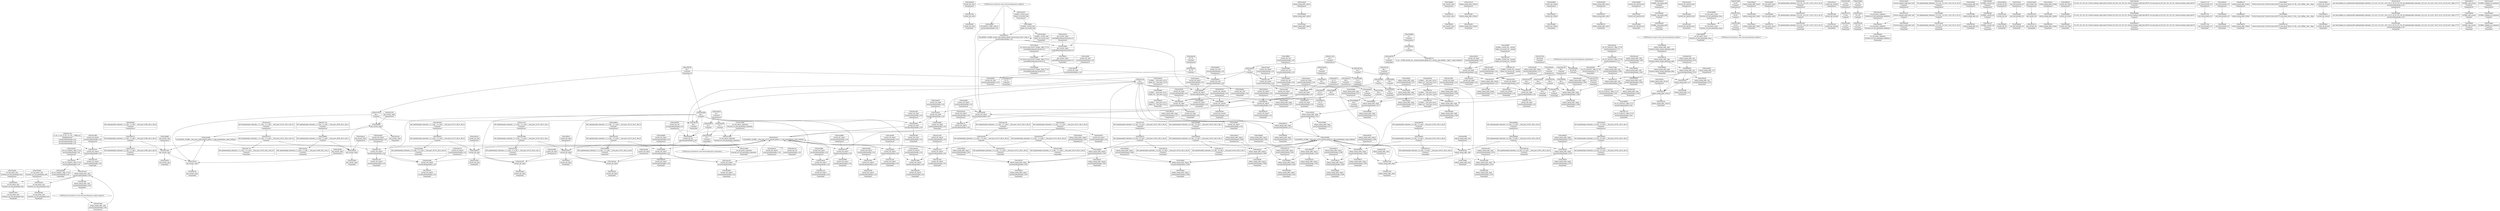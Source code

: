 digraph {
	CE0x540cf60 [shape=record,shape=Mrecord,label="{CE0x540cf60|current_sid:_entry|*SummSink*}"]
	CE0x53e3fa0 [shape=record,shape=Mrecord,label="{CE0x53e3fa0|_ret_i32_%tmp24,_!dbg_!27742|security/selinux/hooks.c,220}"]
	CE0x5451960 [shape=record,shape=Mrecord,label="{CE0x5451960|current_sid:_tmp24|security/selinux/hooks.c,220|*SummSource*}"]
	CE0x53f5ae0 [shape=record,shape=Mrecord,label="{CE0x53f5ae0|selinux_mmap_addr:_return|*SummSink*}"]
	CE0x53ee950 [shape=record,shape=Mrecord,label="{CE0x53ee950|selinux_mmap_addr:_rc.0|*SummSource*}"]
	CE0x5419890 [shape=record,shape=Mrecord,label="{CE0x5419890|get_current:_tmp4|./arch/x86/include/asm/current.h,14}"]
	CE0x5451a50 [shape=record,shape=Mrecord,label="{CE0x5451a50|current_sid:_tmp24|security/selinux/hooks.c,220|*SummSink*}"]
	CE0x53fafd0 [shape=record,shape=Mrecord,label="{CE0x53fafd0|selinux_mmap_addr:_tmp2|security/selinux/hooks.c,3277|*SummSource*}"]
	CE0x53eda00 [shape=record,shape=Mrecord,label="{CE0x53eda00|i64*_getelementptr_inbounds_(_9_x_i64_,_9_x_i64_*___llvm_gcov_ctr255,_i64_0,_i64_6)|*Constant*}"]
	CE0x5401bf0 [shape=record,shape=Mrecord,label="{CE0x5401bf0|current_sid:_tmp7|security/selinux/hooks.c,218|*SummSink*}"]
	CE0x5418150 [shape=record,shape=Mrecord,label="{CE0x5418150|i64*_getelementptr_inbounds_(_11_x_i64_,_11_x_i64_*___llvm_gcov_ctr125,_i64_0,_i64_1)|*Constant*|*SummSink*}"]
	CE0x53ec6f0 [shape=record,shape=Mrecord,label="{CE0x53ec6f0|current_sid:_tmp13|security/selinux/hooks.c,218|*SummSource*}"]
	CE0x53fbb20 [shape=record,shape=Mrecord,label="{CE0x53fbb20|get_current:_entry|*SummSink*}"]
	CE0x53f4690 [shape=record,shape=Mrecord,label="{CE0x53f4690|i64*_getelementptr_inbounds_(_2_x_i64_,_2_x_i64_*___llvm_gcov_ctr98,_i64_0,_i64_1)|*Constant*}"]
	CE0x53fb620 [shape=record,shape=Mrecord,label="{CE0x53fb620|selinux_mmap_addr:_tmp6|security/selinux/hooks.c,3278|*SummSource*}"]
	CE0x544ed90 [shape=record,shape=Mrecord,label="{CE0x544ed90|current_sid:_tmp21|security/selinux/hooks.c,218}"]
	CE0x69a9760 [shape=record,shape=Mrecord,label="{CE0x69a9760|selinux_mmap_addr:_call|security/selinux/hooks.c,3276|*SummSource*}"]
	CE0x5419e30 [shape=record,shape=Mrecord,label="{CE0x5419e30|current_sid:_tmp12|security/selinux/hooks.c,218}"]
	CE0x53e5130 [shape=record,shape=Mrecord,label="{CE0x53e5130|selinux_mmap_addr:_if.then1|*SummSource*}"]
	CE0x544fdf0 [shape=record,shape=Mrecord,label="{CE0x544fdf0|current_sid:_tmp22|security/selinux/hooks.c,218|*SummSource*}"]
	CE0x543d6d0 [shape=record,shape=Mrecord,label="{CE0x543d6d0|current_sid:_if.then|*SummSink*}"]
	"CONST[source:2(external),value:2(dynamic)][purpose:{subject}]"
	CE0x5438880 [shape=record,shape=Mrecord,label="{CE0x5438880|current_sid:_tmp11|security/selinux/hooks.c,218|*SummSource*}"]
	CE0x53fae30 [shape=record,shape=Mrecord,label="{CE0x53fae30|selinux_mmap_addr:_tmp2|security/selinux/hooks.c,3277|*SummSink*}"]
	CE0x53feb90 [shape=record,shape=Mrecord,label="{CE0x53feb90|selinux_mmap_addr:_tmp16|security/selinux/hooks.c,3287}"]
	CE0x53ee3a0 [shape=record,shape=Mrecord,label="{CE0x53ee3a0|_ret_i32_%retval.0,_!dbg_!27728|security/selinux/avc.c,775|*SummSource*}"]
	CE0x5441470 [shape=record,shape=Mrecord,label="{CE0x5441470|i64*_getelementptr_inbounds_(_11_x_i64_,_11_x_i64_*___llvm_gcov_ctr125,_i64_0,_i64_10)|*Constant*}"]
	CE0x53de9e0 [shape=record,shape=Mrecord,label="{CE0x53de9e0|selinux_mmap_addr:_call3|security/selinux/hooks.c,3282}"]
	CE0x5403980 [shape=record,shape=Mrecord,label="{CE0x5403980|COLLAPSED:_GCMRE___llvm_gcov_ctr255_internal_global_9_x_i64_zeroinitializer:_elem_0:default:}"]
	CE0x5409110 [shape=record,shape=Mrecord,label="{CE0x5409110|selinux_mmap_addr:_entry|*SummSink*}"]
	CE0x540c590 [shape=record,shape=Mrecord,label="{CE0x540c590|selinux_mmap_addr:_tmp7|security/selinux/hooks.c,3278}"]
	CE0x54419d0 [shape=record,shape=Mrecord,label="{CE0x54419d0|current_sid:_tmp20|security/selinux/hooks.c,218}"]
	CE0x53f12e0 [shape=record,shape=Mrecord,label="{CE0x53f12e0|get_current:_tmp3|*SummSink*}"]
	CE0x5406780 [shape=record,shape=Mrecord,label="{CE0x5406780|GLOBAL:___llvm_gcov_ctr255|Global_var:__llvm_gcov_ctr255|*SummSource*}"]
	CE0x53fcf80 [shape=record,shape=Mrecord,label="{CE0x53fcf80|current_sid:_call4|security/selinux/hooks.c,218|*SummSource*}"]
	CE0x543b680 [shape=record,shape=Mrecord,label="{CE0x543b680|current_sid:_land.lhs.true|*SummSource*}"]
	CE0x54045d0 [shape=record,shape=Mrecord,label="{CE0x54045d0|GLOBAL:_cap_mmap_addr|*Constant*|*SummSink*}"]
	CE0x541b4d0 [shape=record,shape=Mrecord,label="{CE0x541b4d0|current_sid:_land.lhs.true2}"]
	CE0x543ef70 [shape=record,shape=Mrecord,label="{CE0x543ef70|current_sid:_tmp4|security/selinux/hooks.c,218|*SummSink*}"]
	CE0x5413f40 [shape=record,shape=Mrecord,label="{CE0x5413f40|i16_45|*Constant*|*SummSink*}"]
	CE0x53f4d50 [shape=record,shape=Mrecord,label="{CE0x53f4d50|selinux_mmap_addr:_if.end|*SummSource*}"]
	CE0x541c630 [shape=record,shape=Mrecord,label="{CE0x541c630|current_sid:_tobool|security/selinux/hooks.c,218|*SummSink*}"]
	CE0x544e5a0 [shape=record,shape=Mrecord,label="{CE0x544e5a0|i32_78|*Constant*|*SummSource*}"]
	CE0x53dd080 [shape=record,shape=Mrecord,label="{CE0x53dd080|avc_has_perm:_tclass|Function::avc_has_perm&Arg::tclass::|*SummSource*}"]
	CE0x543de20 [shape=record,shape=Mrecord,label="{CE0x543de20|current_sid:_tmp6|security/selinux/hooks.c,218|*SummSource*}"]
	CE0x5403d40 [shape=record,shape=Mrecord,label="{CE0x5403d40|selinux_mmap_addr:_tmp9|security/selinux/hooks.c,3280|*SummSink*}"]
	CE0x54382a0 [shape=record,shape=Mrecord,label="{CE0x54382a0|current_sid:_tmp10|security/selinux/hooks.c,218}"]
	CE0x53f05e0 [shape=record,shape=Mrecord,label="{CE0x53f05e0|selinux_mmap_addr:_retval.0|*SummSource*}"]
	CE0x5419410 [shape=record,shape=Mrecord,label="{CE0x5419410|current_sid:_tmp2}"]
	CE0x53fc330 [shape=record,shape=Mrecord,label="{CE0x53fc330|i64*_getelementptr_inbounds_(_9_x_i64_,_9_x_i64_*___llvm_gcov_ctr255,_i64_0,_i64_8)|*Constant*|*SummSink*}"]
	CE0x540aee0 [shape=record,shape=Mrecord,label="{CE0x540aee0|avc_has_perm:_entry}"]
	CE0x53ebcc0 [shape=record,shape=Mrecord,label="{CE0x53ebcc0|get_current:_tmp2|*SummSource*}"]
	CE0x544fc80 [shape=record,shape=Mrecord,label="{CE0x544fc80|current_sid:_tmp22|security/selinux/hooks.c,218}"]
	CE0x5479250 [shape=record,shape=Mrecord,label="{CE0x5479250|i64_1|*Constant*}"]
	CE0x54167f0 [shape=record,shape=Mrecord,label="{CE0x54167f0|current_sid:_tmp1}"]
	CE0x5416aa0 [shape=record,shape=Mrecord,label="{CE0x5416aa0|current_sid:_tmp1|*SummSink*}"]
	CE0x53ef310 [shape=record,shape=Mrecord,label="{CE0x53ef310|selinux_mmap_addr:_tmp14|security/selinux/hooks.c,3286|*SummSource*}"]
	CE0x543a180 [shape=record,shape=Mrecord,label="{CE0x543a180|i8*_getelementptr_inbounds_(_45_x_i8_,_45_x_i8_*_.str12,_i32_0,_i32_0)|*Constant*}"]
	CE0x53f15a0 [shape=record,shape=Mrecord,label="{CE0x53f15a0|current_sid:_do.body|*SummSource*}"]
	CE0x540aa30 [shape=record,shape=Mrecord,label="{CE0x540aa30|selinux_mmap_addr:_call3|security/selinux/hooks.c,3282|*SummSource*}"]
	CE0x544e4c0 [shape=record,shape=Mrecord,label="{CE0x544e4c0|i32_78|*Constant*}"]
	CE0x544f240 [shape=record,shape=Mrecord,label="{CE0x544f240|i32_22|*Constant*}"]
	CE0x53fcb70 [shape=record,shape=Mrecord,label="{CE0x53fcb70|current_sid:_tmp20|security/selinux/hooks.c,218|*SummSink*}"]
	CE0x543c110 [shape=record,shape=Mrecord,label="{CE0x543c110|i1_true|*Constant*}"]
	CE0x544e830 [shape=record,shape=Mrecord,label="{CE0x544e830|current_sid:_cred|security/selinux/hooks.c,218|*SummSource*}"]
	CE0x541b1f0 [shape=record,shape=Mrecord,label="{CE0x541b1f0|i32_218|*Constant*|*SummSink*}"]
	CE0x543e840 [shape=record,shape=Mrecord,label="{CE0x543e840|current_sid:_tmp7|security/selinux/hooks.c,218}"]
	CE0x5404f70 [shape=record,shape=Mrecord,label="{CE0x5404f70|i64*_getelementptr_inbounds_(_11_x_i64_,_11_x_i64_*___llvm_gcov_ctr125,_i64_0,_i64_0)|*Constant*}"]
	CE0x541d000 [shape=record,shape=Mrecord,label="{CE0x541d000|current_sid:_land.lhs.true|*SummSink*}"]
	CE0x53e4560 [shape=record,shape=Mrecord,label="{CE0x53e4560|_ret_i32_%tmp24,_!dbg_!27742|security/selinux/hooks.c,220|*SummSink*}"]
	CE0x53f3e60 [shape=record,shape=Mrecord,label="{CE0x53f3e60|selinux_mmap_addr:_tmp4|security/selinux/hooks.c,3277|*SummSource*}"]
	CE0x540f1a0 [shape=record,shape=Mrecord,label="{CE0x540f1a0|selinux_mmap_addr:_addr|Function::selinux_mmap_addr&Arg::addr::}"]
	CE0x5414210 [shape=record,shape=Mrecord,label="{CE0x5414210|%struct.common_audit_data*_null|*Constant*}"]
	CE0x53eaf60 [shape=record,shape=Mrecord,label="{CE0x53eaf60|i8*_getelementptr_inbounds_(_25_x_i8_,_25_x_i8_*_.str3,_i32_0,_i32_0)|*Constant*}"]
	CE0x53ec030 [shape=record,shape=Mrecord,label="{CE0x53ec030|i64*_getelementptr_inbounds_(_11_x_i64_,_11_x_i64_*___llvm_gcov_ctr125,_i64_0,_i64_6)|*Constant*}"]
	CE0x54361a0 [shape=record,shape=Mrecord,label="{CE0x54361a0|current_sid:_tmp|*SummSource*}"]
	CE0x5419820 [shape=record,shape=Mrecord,label="{CE0x5419820|get_current:_tmp2|*SummSink*}"]
	CE0x53ecda0 [shape=record,shape=Mrecord,label="{CE0x53ecda0|current_sid:_tmp3}"]
	CE0x5404470 [shape=record,shape=Mrecord,label="{CE0x5404470|GLOBAL:_cap_mmap_addr|*Constant*|*SummSource*}"]
	CE0x544fef0 [shape=record,shape=Mrecord,label="{CE0x544fef0|current_sid:_tmp22|security/selinux/hooks.c,218|*SummSink*}"]
	CE0x5405040 [shape=record,shape=Mrecord,label="{CE0x5405040|i64*_getelementptr_inbounds_(_11_x_i64_,_11_x_i64_*___llvm_gcov_ctr125,_i64_0,_i64_0)|*Constant*|*SummSource*}"]
	CE0x53eeaf0 [shape=record,shape=Mrecord,label="{CE0x53eeaf0|selinux_mmap_addr:_rc.0|*SummSink*}"]
	CE0x53f6d90 [shape=record,shape=Mrecord,label="{CE0x53f6d90|selinux_mmap_addr:_tmp12|security/selinux/hooks.c,3281|*SummSource*}"]
	CE0x54388f0 [shape=record,shape=Mrecord,label="{CE0x54388f0|current_sid:_tmp11|security/selinux/hooks.c,218|*SummSink*}"]
	CE0x540f5f0 [shape=record,shape=Mrecord,label="{CE0x540f5f0|i64_5|*Constant*}"]
	CE0x5439230 [shape=record,shape=Mrecord,label="{CE0x5439230|get_current:_tmp4|./arch/x86/include/asm/current.h,14|*SummSource*}"]
	CE0x543ba90 [shape=record,shape=Mrecord,label="{CE0x543ba90|current_sid:_tmp5|security/selinux/hooks.c,218}"]
	CE0x53dd900 [shape=record,shape=Mrecord,label="{CE0x53dd900|avc_has_perm:_tclass|Function::avc_has_perm&Arg::tclass::|*SummSink*}"]
	CE0x53eb880 [shape=record,shape=Mrecord,label="{CE0x53eb880|GLOBAL:___llvm_gcov_ctr125|Global_var:__llvm_gcov_ctr125}"]
	CE0x53ffec0 [shape=record,shape=Mrecord,label="{CE0x53ffec0|current_sid:_tmp8|security/selinux/hooks.c,218}"]
	CE0x53e9e20 [shape=record,shape=Mrecord,label="{CE0x53e9e20|current_sid:_tmp17|security/selinux/hooks.c,218|*SummSink*}"]
	CE0x544e530 [shape=record,shape=Mrecord,label="{CE0x544e530|i32_78|*Constant*|*SummSink*}"]
	CE0x53f6760 [shape=record,shape=Mrecord,label="{CE0x53f6760|i64_1|*Constant*|*SummSource*}"]
	CE0x53f57f0 [shape=record,shape=Mrecord,label="{CE0x53f57f0|get_current:_tmp1|*SummSink*}"]
	CE0x543b980 [shape=record,shape=Mrecord,label="{CE0x543b980|i64_0|*Constant*}"]
	CE0x5404050 [shape=record,shape=Mrecord,label="{CE0x5404050|selinux_mmap_addr:_tmp10|security/selinux/hooks.c,3280}"]
	CE0x53f5490 [shape=record,shape=Mrecord,label="{CE0x53f5490|selinux_mmap_addr:_bb|*SummSource*}"]
	CE0x53f5d20 [shape=record,shape=Mrecord,label="{CE0x53f5d20|i64*_getelementptr_inbounds_(_9_x_i64_,_9_x_i64_*___llvm_gcov_ctr255,_i64_0,_i64_3)|*Constant*}"]
	CE0x544f570 [shape=record,shape=Mrecord,label="{CE0x544f570|i32_22|*Constant*|*SummSink*}"]
	CE0x53ff220 [shape=record,shape=Mrecord,label="{CE0x53ff220|selinux_mmap_addr:_tmp17|security/selinux/hooks.c,3287}"]
	CE0x53e9db0 [shape=record,shape=Mrecord,label="{CE0x53e9db0|current_sid:_tmp17|security/selinux/hooks.c,218|*SummSource*}"]
	CE0x53ff890 [shape=record,shape=Mrecord,label="{CE0x53ff890|current_sid:_call|security/selinux/hooks.c,218|*SummSource*}"]
	CE0x540bef0 [shape=record,shape=Mrecord,label="{CE0x540bef0|GLOBAL:_current_sid|*Constant*}"]
	CE0x54039f0 [shape=record,shape=Mrecord,label="{CE0x54039f0|selinux_mmap_addr:_tmp|*SummSource*}"]
	CE0x5402e60 [shape=record,shape=Mrecord,label="{CE0x5402e60|selinux_mmap_addr:_tmp8|security/selinux/hooks.c,3280|*SummSource*}"]
	CE0x544e730 [shape=record,shape=Mrecord,label="{CE0x544e730|current_sid:_sid|security/selinux/hooks.c,220|*SummSink*}"]
	CE0x53fce00 [shape=record,shape=Mrecord,label="{CE0x53fce00|current_sid:_call4|security/selinux/hooks.c,218}"]
	CE0x543ee30 [shape=record,shape=Mrecord,label="{CE0x543ee30|current_sid:_tmp4|security/selinux/hooks.c,218}"]
	CE0x53f1ea0 [shape=record,shape=Mrecord,label="{CE0x53f1ea0|current_sid:_bb}"]
	CE0x543a9e0 [shape=record,shape=Mrecord,label="{CE0x543a9e0|GLOBAL:_current_task|Global_var:current_task|*SummSink*}"]
	CE0x53ffad0 [shape=record,shape=Mrecord,label="{CE0x53ffad0|GLOBAL:_current_task|Global_var:current_task}"]
	CE0x5451580 [shape=record,shape=Mrecord,label="{CE0x5451580|get_current:_tmp}"]
	CE0x53edc80 [shape=record,shape=Mrecord,label="{CE0x53edc80|%struct.common_audit_data*_null|*Constant*|*SummSink*}"]
	CE0x53f4440 [shape=record,shape=Mrecord,label="{CE0x53f4440|_call_void_mcount()_#3}"]
	CE0x5401e20 [shape=record,shape=Mrecord,label="{CE0x5401e20|GLOBAL:_current_sid.__warned|Global_var:current_sid.__warned}"]
	CE0x53e9980 [shape=record,shape=Mrecord,label="{CE0x53e9980|i64*_getelementptr_inbounds_(_11_x_i64_,_11_x_i64_*___llvm_gcov_ctr125,_i64_0,_i64_9)|*Constant*|*SummSink*}"]
	CE0x53f30c0 [shape=record,shape=Mrecord,label="{CE0x53f30c0|avc_has_perm:_tsid|Function::avc_has_perm&Arg::tsid::}"]
	CE0x53ecf50 [shape=record,shape=Mrecord,label="{CE0x53ecf50|current_sid:_tmp3|*SummSink*}"]
	CE0x53e9810 [shape=record,shape=Mrecord,label="{CE0x53e9810|i64*_getelementptr_inbounds_(_11_x_i64_,_11_x_i64_*___llvm_gcov_ctr125,_i64_0,_i64_9)|*Constant*|*SummSource*}"]
	CE0x53f0720 [shape=record,shape=Mrecord,label="{CE0x53f0720|selinux_mmap_addr:_retval.0|*SummSink*}"]
	CE0x6aa3180 [shape=record,shape=Mrecord,label="{CE0x6aa3180|selinux_mmap_addr:_tmp1}"]
	CE0x5441180 [shape=record,shape=Mrecord,label="{CE0x5441180|current_sid:_tmp19|security/selinux/hooks.c,218}"]
	CE0x53f8700 [shape=record,shape=Mrecord,label="{CE0x53f8700|selinux_mmap_addr:_tmp10|security/selinux/hooks.c,3280|*SummSource*}"]
	"CONST[source:0(mediator),value:0(static)][purpose:{operation}]"
	CE0x53f2750 [shape=record,shape=Mrecord,label="{CE0x53f2750|avc_has_perm:_entry|*SummSink*}"]
	CE0x541ac30 [shape=record,shape=Mrecord,label="{CE0x541ac30|i8*_getelementptr_inbounds_(_25_x_i8_,_25_x_i8_*_.str3,_i32_0,_i32_0)|*Constant*|*SummSource*}"]
	CE0x53fb830 [shape=record,shape=Mrecord,label="{CE0x53fb830|selinux_mmap_addr:_tmp6|security/selinux/hooks.c,3278|*SummSink*}"]
	CE0x53f4340 [shape=record,shape=Mrecord,label="{CE0x53f4340|selinux_mmap_addr:_tmp4|security/selinux/hooks.c,3277}"]
	CE0x5451d90 [shape=record,shape=Mrecord,label="{CE0x5451d90|get_current:_bb|*SummSource*}"]
	CE0x53f5280 [shape=record,shape=Mrecord,label="{CE0x53f5280|selinux_mmap_addr:_if.then1}"]
	CE0x53e59c0 [shape=record,shape=Mrecord,label="{CE0x53e59c0|selinux_mmap_addr:_if.end4|*SummSource*}"]
	CE0x543df70 [shape=record,shape=Mrecord,label="{CE0x543df70|i64_3|*Constant*}"]
	CE0x53f67d0 [shape=record,shape=Mrecord,label="{CE0x53f67d0|i64_1|*Constant*|*SummSink*}"]
	CE0x53ea670 [shape=record,shape=Mrecord,label="{CE0x53ea670|i32_1|*Constant*|*SummSource*}"]
	CE0x5413ca0 [shape=record,shape=Mrecord,label="{CE0x5413ca0|i16_45|*Constant*}"]
	CE0x543a260 [shape=record,shape=Mrecord,label="{CE0x543a260|i8*_getelementptr_inbounds_(_45_x_i8_,_45_x_i8_*_.str12,_i32_0,_i32_0)|*Constant*|*SummSink*}"]
	CE0x5400880 [shape=record,shape=Mrecord,label="{CE0x5400880|current_sid:_if.end}"]
	CE0x5450670 [shape=record,shape=Mrecord,label="{CE0x5450670|current_sid:_tmp23|security/selinux/hooks.c,218|*SummSink*}"]
	CE0x53f7bc0 [shape=record,shape=Mrecord,label="{CE0x53f7bc0|_call_void_mcount()_#3|*SummSource*}"]
	CE0x5414e40 [shape=record,shape=Mrecord,label="{CE0x5414e40|%struct.common_audit_data*_null|*Constant*|*SummSource*}"]
	CE0x53f7370 [shape=record,shape=Mrecord,label="{CE0x53f7370|i64_65536|*Constant*|*SummSink*}"]
	CE0x6aa31f0 [shape=record,shape=Mrecord,label="{CE0x6aa31f0|selinux_mmap_addr:_tmp1|*SummSource*}"]
	"CONST[source:2(external),value:0(static)][purpose:{operation}]"
	CE0x53f18c0 [shape=record,shape=Mrecord,label="{CE0x53f18c0|current_sid:_land.lhs.true}"]
	CE0x53f1220 [shape=record,shape=Mrecord,label="{CE0x53f1220|get_current:_tmp3|*SummSource*}"]
	CE0x53e4450 [shape=record,shape=Mrecord,label="{CE0x53e4450|_ret_i32_%tmp24,_!dbg_!27742|security/selinux/hooks.c,220|*SummSource*}"]
	CE0x5406160 [shape=record,shape=Mrecord,label="{CE0x5406160|selinux_mmap_addr:_if.end4|*SummSink*}"]
	CE0x54502a0 [shape=record,shape=Mrecord,label="{CE0x54502a0|current_sid:_tmp23|security/selinux/hooks.c,218|*SummSource*}"]
	CE0x5441b70 [shape=record,shape=Mrecord,label="{CE0x5441b70|current_sid:_tmp20|security/selinux/hooks.c,218|*SummSource*}"]
	CE0x541d150 [shape=record,shape=Mrecord,label="{CE0x541d150|i64*_getelementptr_inbounds_(_11_x_i64_,_11_x_i64_*___llvm_gcov_ctr125,_i64_0,_i64_6)|*Constant*|*SummSink*}"]
	CE0x540f260 [shape=record,shape=Mrecord,label="{CE0x540f260|selinux_mmap_addr:_addr|Function::selinux_mmap_addr&Arg::addr::|*SummSource*}"]
	CE0x53dd500 [shape=record,shape=Mrecord,label="{CE0x53dd500|i8_1|*Constant*}"]
	CE0x54139b0 [shape=record,shape=Mrecord,label="{CE0x54139b0|avc_has_perm:_requested|Function::avc_has_perm&Arg::requested::|*SummSink*}"]
	CE0x6aa3290 [shape=record,shape=Mrecord,label="{CE0x6aa3290|selinux_mmap_addr:_tmp1|*SummSink*}"]
	CE0x53ef750 [shape=record,shape=Mrecord,label="{CE0x53ef750|selinux_mmap_addr:_retval.0}"]
	"CONST[source:0(mediator),value:2(dynamic)][purpose:{object,subject}]"
	CE0x54416c0 [shape=record,shape=Mrecord,label="{CE0x54416c0|i64*_getelementptr_inbounds_(_11_x_i64_,_11_x_i64_*___llvm_gcov_ctr125,_i64_0,_i64_10)|*Constant*|*SummSource*}"]
	CE0x69a9660 [shape=record,shape=Mrecord,label="{CE0x69a9660|selinux_mmap_addr:_call|security/selinux/hooks.c,3276}"]
	CE0x53f3fb0 [shape=record,shape=Mrecord,label="{CE0x53f3fb0|selinux_mmap_addr:_tmp4|security/selinux/hooks.c,3277|*SummSink*}"]
	CE0x540ad70 [shape=record,shape=Mrecord,label="{CE0x540ad70|i32_(i32,_i32,_i16,_i32,_%struct.common_audit_data*)*_bitcast_(i32_(i32,_i32,_i16,_i32,_%struct.common_audit_data.495*)*_avc_has_perm_to_i32_(i32,_i32,_i16,_i32,_%struct.common_audit_data*)*)|*Constant*|*SummSink*}"]
	CE0x540c3f0 [shape=record,shape=Mrecord,label="{CE0x540c3f0|selinux_mmap_addr:_tmp7|security/selinux/hooks.c,3278|*SummSink*}"]
	CE0x5417110 [shape=record,shape=Mrecord,label="{CE0x5417110|_call_void_mcount()_#3|*SummSource*}"]
	CE0x53fbce0 [shape=record,shape=Mrecord,label="{CE0x53fbce0|_ret_%struct.task_struct*_%tmp4,_!dbg_!27714|./arch/x86/include/asm/current.h,14|*SummSource*}"]
	CE0x541b540 [shape=record,shape=Mrecord,label="{CE0x541b540|current_sid:_land.lhs.true2|*SummSource*}"]
	CE0x54133a0 [shape=record,shape=Mrecord,label="{CE0x54133a0|current_sid:_tmp15|security/selinux/hooks.c,218|*SummSink*}"]
	CE0x53f8a30 [shape=record,shape=Mrecord,label="{CE0x53f8a30|selinux_mmap_addr:_tmp11|security/selinux/hooks.c,3280}"]
	CE0x5409080 [shape=record,shape=Mrecord,label="{CE0x5409080|selinux_mmap_addr:_return}"]
	CE0x53eee60 [shape=record,shape=Mrecord,label="{CE0x53eee60|i64*_getelementptr_inbounds_(_9_x_i64_,_9_x_i64_*___llvm_gcov_ctr255,_i64_0,_i64_7)|*Constant*|*SummSource*}"]
	CE0x53f4a50 [shape=record,shape=Mrecord,label="{CE0x53f4a50|i64*_getelementptr_inbounds_(_9_x_i64_,_9_x_i64_*___llvm_gcov_ctr255,_i64_0,_i64_3)|*Constant*|*SummSource*}"]
	CE0x5450f30 [shape=record,shape=Mrecord,label="{CE0x5450f30|i64*_getelementptr_inbounds_(_2_x_i64_,_2_x_i64_*___llvm_gcov_ctr98,_i64_0,_i64_0)|*Constant*|*SummSource*}"]
	CE0x53f50c0 [shape=record,shape=Mrecord,label="{CE0x53f50c0|selinux_mmap_addr:_call|security/selinux/hooks.c,3276|*SummSink*}"]
	CE0x53f8b70 [shape=record,shape=Mrecord,label="{CE0x53f8b70|selinux_mmap_addr:_tmp11|security/selinux/hooks.c,3280|*SummSource*}"]
	CE0x53f2ce0 [shape=record,shape=Mrecord,label="{CE0x53f2ce0|avc_has_perm:_ssid|Function::avc_has_perm&Arg::ssid::}"]
	CE0x543d560 [shape=record,shape=Mrecord,label="{CE0x543d560|i64*_getelementptr_inbounds_(_11_x_i64_,_11_x_i64_*___llvm_gcov_ctr125,_i64_0,_i64_0)|*Constant*|*SummSink*}"]
	CE0x5419fb0 [shape=record,shape=Mrecord,label="{CE0x5419fb0|current_sid:_tmp12|security/selinux/hooks.c,218|*SummSource*}"]
	CE0x540bfe0 [shape=record,shape=Mrecord,label="{CE0x540bfe0|selinux_mmap_addr:_tmp13|security/selinux/hooks.c,3281}"]
	CE0x543e5a0 [shape=record,shape=Mrecord,label="{CE0x543e5a0|current_sid:_tobool1|security/selinux/hooks.c,218|*SummSink*}"]
	CE0x54088b0 [shape=record,shape=Mrecord,label="{CE0x54088b0|i64_0|*Constant*|*SummSink*}"]
	CE0x5402370 [shape=record,shape=Mrecord,label="{CE0x5402370|i64_5|*Constant*|*SummSink*}"]
	CE0x53ff5a0 [shape=record,shape=Mrecord,label="{CE0x53ff5a0|current_sid:_tmp2|*SummSink*}"]
	"CONST[source:0(mediator),value:2(dynamic)][purpose:{object}]"
	CE0x5437760 [shape=record,shape=Mrecord,label="{CE0x5437760|current_sid:_tmp9|security/selinux/hooks.c,218|*SummSink*}"]
	CE0x53f51b0 [shape=record,shape=Mrecord,label="{CE0x53f51b0|i32_0|*Constant*}"]
	CE0x540c700 [shape=record,shape=Mrecord,label="{CE0x540c700|selinux_mmap_addr:_tmp7|security/selinux/hooks.c,3278|*SummSource*}"]
	CE0x5417a30 [shape=record,shape=Mrecord,label="{CE0x5417a30|i32_0|*Constant*|*SummSource*}"]
	CE0x53f8ce0 [shape=record,shape=Mrecord,label="{CE0x53f8ce0|selinux_mmap_addr:_tmp11|security/selinux/hooks.c,3280|*SummSink*}"]
	CE0x543eea0 [shape=record,shape=Mrecord,label="{CE0x543eea0|current_sid:_tmp4|security/selinux/hooks.c,218|*SummSource*}"]
	CE0x53dd2d0 [shape=record,shape=Mrecord,label="{CE0x53dd2d0|current_sid:_tmp16|security/selinux/hooks.c,218|*SummSink*}"]
	CE0x5437690 [shape=record,shape=Mrecord,label="{CE0x5437690|current_sid:_tmp9|security/selinux/hooks.c,218|*SummSource*}"]
	CE0x5450120 [shape=record,shape=Mrecord,label="{CE0x5450120|current_sid:_tmp23|security/selinux/hooks.c,218}"]
	CE0x541e050 [shape=record,shape=Mrecord,label="{CE0x541e050|current_sid:_tmp8|security/selinux/hooks.c,218|*SummSink*}"]
	CE0x53ec9a0 [shape=record,shape=Mrecord,label="{CE0x53ec9a0|i64*_getelementptr_inbounds_(_2_x_i64_,_2_x_i64_*___llvm_gcov_ctr98,_i64_0,_i64_1)|*Constant*|*SummSink*}"]
	CE0x53f5c30 [shape=record,shape=Mrecord,label="{CE0x53f5c30|GLOBAL:___llvm_gcov_ctr255|Global_var:__llvm_gcov_ctr255|*SummSink*}"]
	CE0x540c150 [shape=record,shape=Mrecord,label="{CE0x540c150|selinux_mmap_addr:_tmp13|security/selinux/hooks.c,3281|*SummSource*}"]
	CE0x5406840 [shape=record,shape=Mrecord,label="{CE0x5406840|selinux_mmap_addr:_tmp3|security/selinux/hooks.c,3277}"]
	CE0x53fbd80 [shape=record,shape=Mrecord,label="{CE0x53fbd80|_ret_%struct.task_struct*_%tmp4,_!dbg_!27714|./arch/x86/include/asm/current.h,14}"]
	CE0x5406680 [shape=record,shape=Mrecord,label="{CE0x5406680|selinux_mmap_addr:_tmp3|security/selinux/hooks.c,3277|*SummSink*}"]
	CE0x544e6c0 [shape=record,shape=Mrecord,label="{CE0x544e6c0|current_sid:_cred|security/selinux/hooks.c,218}"]
	CE0x540ee50 [shape=record,shape=Mrecord,label="{CE0x540ee50|_call_void_mcount()_#3|*SummSource*}"]
	CE0x53ec680 [shape=record,shape=Mrecord,label="{CE0x53ec680|current_sid:_tmp13|security/selinux/hooks.c,218}"]
	CE0x540be80 [shape=record,shape=Mrecord,label="{CE0x540be80|selinux_mmap_addr:_tmp13|security/selinux/hooks.c,3281|*SummSink*}"]
	CE0x53ea250 [shape=record,shape=Mrecord,label="{CE0x53ea250|current_sid:_tmp18|security/selinux/hooks.c,218}"]
	CE0x53f1750 [shape=record,shape=Mrecord,label="{CE0x53f1750|_ret_i32_%retval.0,_!dbg_!27727|security/selinux/hooks.c,3287|*SummSink*}"]
	CE0x5418900 [shape=record,shape=Mrecord,label="{CE0x5418900|current_sid:_call|security/selinux/hooks.c,218|*SummSink*}"]
	CE0x53eeda0 [shape=record,shape=Mrecord,label="{CE0x53eeda0|i64*_getelementptr_inbounds_(_9_x_i64_,_9_x_i64_*___llvm_gcov_ctr255,_i64_0,_i64_7)|*Constant*}"]
	CE0x541e180 [shape=record,shape=Mrecord,label="{CE0x541e180|current_sid:_tobool1|security/selinux/hooks.c,218}"]
	CE0x68faa00 [shape=record,shape=Mrecord,label="{CE0x68faa00|selinux_mmap_addr:_if.then}"]
	CE0x53ee330 [shape=record,shape=Mrecord,label="{CE0x53ee330|selinux_mmap_addr:_rc.0}"]
	CE0x5403210 [shape=record,shape=Mrecord,label="{CE0x5403210|selinux_mmap_addr:_tmp9|security/selinux/hooks.c,3280}"]
	CE0x53ff090 [shape=record,shape=Mrecord,label="{CE0x53ff090|_ret_i32_%retval.0,_!dbg_!27727|security/selinux/hooks.c,3287}"]
	CE0x5402840 [shape=record,shape=Mrecord,label="{CE0x5402840|selinux_mmap_addr:_entry|*SummSource*}"]
	CE0x5414b90 [shape=record,shape=Mrecord,label="{CE0x5414b90|avc_has_perm:_requested|Function::avc_has_perm&Arg::requested::|*SummSource*}"]
	CE0x54360c0 [shape=record,shape=Mrecord,label="{CE0x54360c0|current_sid:_tmp}"]
	CE0x53ef2a0 [shape=record,shape=Mrecord,label="{CE0x53ef2a0|selinux_mmap_addr:_tmp14|security/selinux/hooks.c,3286}"]
	CE0x53f6d20 [shape=record,shape=Mrecord,label="{CE0x53f6d20|selinux_mmap_addr:_tmp12|security/selinux/hooks.c,3281}"]
	CE0x67c89b0 [shape=record,shape=Mrecord,label="{CE0x67c89b0|selinux_mmap_addr:_tmp|*SummSink*}"]
	CE0x5419480 [shape=record,shape=Mrecord,label="{CE0x5419480|i64_1|*Constant*}"]
	CE0x5415d80 [shape=record,shape=Mrecord,label="{CE0x5415d80|i64*_getelementptr_inbounds_(_11_x_i64_,_11_x_i64_*___llvm_gcov_ctr125,_i64_0,_i64_8)|*Constant*|*SummSink*}"]
	CE0x53ec1b0 [shape=record,shape=Mrecord,label="{CE0x53ec1b0|i64*_getelementptr_inbounds_(_11_x_i64_,_11_x_i64_*___llvm_gcov_ctr125,_i64_0,_i64_6)|*Constant*|*SummSource*}"]
	CE0x5436130 [shape=record,shape=Mrecord,label="{CE0x5436130|COLLAPSED:_GCMRE___llvm_gcov_ctr125_internal_global_11_x_i64_zeroinitializer:_elem_0:default:}"]
	CE0x53ffc60 [shape=record,shape=Mrecord,label="{CE0x53ffc60|%struct.task_struct*_(%struct.task_struct**)*_asm_movq_%gs:$_1:P_,$0_,_r,im,_dirflag_,_fpsr_,_flags_|*SummSource*}"]
	CE0x544efb0 [shape=record,shape=Mrecord,label="{CE0x544efb0|current_sid:_tmp21|security/selinux/hooks.c,218|*SummSink*}"]
	CE0x543a1f0 [shape=record,shape=Mrecord,label="{CE0x543a1f0|i8*_getelementptr_inbounds_(_45_x_i8_,_45_x_i8_*_.str12,_i32_0,_i32_0)|*Constant*|*SummSource*}"]
	CE0x53ec930 [shape=record,shape=Mrecord,label="{CE0x53ec930|get_current:_tmp|*SummSink*}"]
	CE0x544fb00 [shape=record,shape=Mrecord,label="{CE0x544fb00|COLLAPSED:_CMRE:_elem_0::|security/selinux/hooks.c,218}"]
	CE0x53f56f0 [shape=record,shape=Mrecord,label="{CE0x53f56f0|selinux_mmap_addr:_bb}"]
	CE0x53ec760 [shape=record,shape=Mrecord,label="{CE0x53ec760|current_sid:_tmp13|security/selinux/hooks.c,218|*SummSink*}"]
	CE0x53edba0 [shape=record,shape=Mrecord,label="{CE0x53edba0|_call_void_mcount()_#3|*SummSink*}"]
	CE0x543d8e0 [shape=record,shape=Mrecord,label="{CE0x543d8e0|current_sid:_do.end|*SummSource*}"]
	CE0x53fad90 [shape=record,shape=Mrecord,label="{CE0x53fad90|i64_2|*Constant*}"]
	CE0x53ee580 [shape=record,shape=Mrecord,label="{CE0x53ee580|_ret_i32_%retval.0,_!dbg_!27728|security/selinux/avc.c,775|*SummSink*}"]
	CE0x5403320 [shape=record,shape=Mrecord,label="{CE0x5403320|selinux_mmap_addr:_tobool|security/selinux/hooks.c,3277}"]
	CE0x54031a0 [shape=record,shape=Mrecord,label="{CE0x54031a0|i64*_getelementptr_inbounds_(_9_x_i64_,_9_x_i64_*___llvm_gcov_ctr255,_i64_0,_i64_6)|*Constant*|*SummSink*}"]
	CE0x53ee7c0 [shape=record,shape=Mrecord,label="{CE0x53ee7c0|i64*_getelementptr_inbounds_(_9_x_i64_,_9_x_i64_*___llvm_gcov_ctr255,_i64_0,_i64_7)|*Constant*|*SummSink*}"]
	CE0x53ee050 [shape=record,shape=Mrecord,label="{CE0x53ee050|avc_has_perm:_auditdata|Function::avc_has_perm&Arg::auditdata::}"]
	CE0x540c460 [shape=record,shape=Mrecord,label="{CE0x540c460|i64_65536|*Constant*}"]
	CE0x5402d50 [shape=record,shape=Mrecord,label="{CE0x5402d50|selinux_mmap_addr:_tmp8|security/selinux/hooks.c,3280}"]
	CE0x5415f50 [shape=record,shape=Mrecord,label="{CE0x5415f50|current_sid:_tmp14|security/selinux/hooks.c,218}"]
	CE0x53eba00 [shape=record,shape=Mrecord,label="{CE0x53eba00|GLOBAL:___llvm_gcov_ctr125|Global_var:__llvm_gcov_ctr125|*SummSource*}"]
	CE0x53f6120 [shape=record,shape=Mrecord,label="{CE0x53f6120|selinux_mmap_addr:_tmp5|security/selinux/hooks.c,3277}"]
	CE0x541a120 [shape=record,shape=Mrecord,label="{CE0x541a120|current_sid:_tmp12|security/selinux/hooks.c,218|*SummSink*}"]
	CE0x5438420 [shape=record,shape=Mrecord,label="{CE0x5438420|current_sid:_tmp10|security/selinux/hooks.c,218|*SummSource*}"]
	CE0x541bbb0 [shape=record,shape=Mrecord,label="{CE0x541bbb0|_call_void_lockdep_rcu_suspicious(i8*_getelementptr_inbounds_(_25_x_i8_,_25_x_i8_*_.str3,_i32_0,_i32_0),_i32_218,_i8*_getelementptr_inbounds_(_45_x_i8_,_45_x_i8_*_.str12,_i32_0,_i32_0))_#10,_!dbg_!27727|security/selinux/hooks.c,218}"]
	CE0x53fd510 [shape=record,shape=Mrecord,label="{CE0x53fd510|GLOBAL:_get_current|*Constant*|*SummSource*}"]
	CE0x53eaeb0 [shape=record,shape=Mrecord,label="{CE0x53eaeb0|GLOBAL:_lockdep_rcu_suspicious|*Constant*|*SummSink*}"]
	CE0x540cbe0 [shape=record,shape=Mrecord,label="{CE0x540cbe0|selinux_mmap_addr:_call3|security/selinux/hooks.c,3282|*SummSink*}"]
	CE0x540f710 [shape=record,shape=Mrecord,label="{CE0x540f710|selinux_mmap_addr:_cmp|security/selinux/hooks.c,3280}"]
	CE0x5413860 [shape=record,shape=Mrecord,label="{CE0x5413860|current_sid:_tmp16|security/selinux/hooks.c,218}"]
	CE0x543e050 [shape=record,shape=Mrecord,label="{CE0x543e050|i64_3|*Constant*|*SummSource*}"]
	CE0x540bc50 [shape=record,shape=Mrecord,label="{CE0x540bc50|selinux_mmap_addr:_tmp12|security/selinux/hooks.c,3281|*SummSink*}"]
	CE0x543b3b0 [shape=record,shape=Mrecord,label="{CE0x543b3b0|current_sid:_bb|*SummSource*}"]
	CE0x541ce50 [shape=record,shape=Mrecord,label="{CE0x541ce50|current_sid:_land.lhs.true2|*SummSink*}"]
	CE0x53fe6f0 [shape=record,shape=Mrecord,label="{CE0x53fe6f0|GLOBAL:_get_current|*Constant*|*SummSink*}"]
	CE0x53ebb30 [shape=record,shape=Mrecord,label="{CE0x53ebb30|GLOBAL:___llvm_gcov_ctr125|Global_var:__llvm_gcov_ctr125|*SummSink*}"]
	CE0x53faf30 [shape=record,shape=Mrecord,label="{CE0x53faf30|selinux_mmap_addr:_tmp2|security/selinux/hooks.c,3277}"]
	CE0x53e4f70 [shape=record,shape=Mrecord,label="{CE0x53e4f70|selinux_mmap_addr:_if.then|*SummSink*}"]
	CE0x53f0570 [shape=record,shape=Mrecord,label="{CE0x53f0570|i64*_getelementptr_inbounds_(_9_x_i64_,_9_x_i64_*___llvm_gcov_ctr255,_i64_0,_i64_8)|*Constant*}"]
	CE0x5438750 [shape=record,shape=Mrecord,label="{CE0x5438750|current_sid:_tmp11|security/selinux/hooks.c,218}"]
	CE0x543a7e0 [shape=record,shape=Mrecord,label="{CE0x543a7e0|%struct.task_struct*_(%struct.task_struct**)*_asm_movq_%gs:$_1:P_,$0_,_r,im,_dirflag_,_fpsr_,_flags_|*SummSink*}"]
	CE0x5401a90 [shape=record,shape=Mrecord,label="{CE0x5401a90|current_sid:_tmp7|security/selinux/hooks.c,218|*SummSource*}"]
	CE0x53f1610 [shape=record,shape=Mrecord,label="{CE0x53f1610|_ret_i32_%retval.0,_!dbg_!27727|security/selinux/hooks.c,3287|*SummSource*}"]
	CE0x5400a60 [shape=record,shape=Mrecord,label="{CE0x5400a60|current_sid:_if.end|*SummSink*}"]
	"CONST[source:1(input),value:2(dynamic)][purpose:{object}]"
	CE0x53f6230 [shape=record,shape=Mrecord,label="{CE0x53f6230|selinux_mmap_addr:_tmp5|security/selinux/hooks.c,3277|*SummSource*}"]
	CE0x5403bd0 [shape=record,shape=Mrecord,label="{CE0x5403bd0|selinux_mmap_addr:_tmp9|security/selinux/hooks.c,3280|*SummSource*}"]
	CE0x53f2d80 [shape=record,shape=Mrecord,label="{CE0x53f2d80|avc_has_perm:_ssid|Function::avc_has_perm&Arg::ssid::|*SummSource*}"]
	CE0x5400ff0 [shape=record,shape=Mrecord,label="{CE0x5400ff0|GLOBAL:_current_sid.__warned|Global_var:current_sid.__warned|*SummSource*}"]
	CE0x5400110 [shape=record,shape=Mrecord,label="{CE0x5400110|0:_i8,_:_GCMR_current_sid.__warned_internal_global_i8_0,_section_.data.unlikely_,_align_1:_elem_0:default:}"]
	CE0x53e58f0 [shape=record,shape=Mrecord,label="{CE0x53e58f0|selinux_mmap_addr:_if.end4}"]
	CE0x5451870 [shape=record,shape=Mrecord,label="{CE0x5451870|current_sid:_tmp24|security/selinux/hooks.c,220}"]
	CE0x53fd390 [shape=record,shape=Mrecord,label="{CE0x53fd390|GLOBAL:_get_current|*Constant*}"]
	CE0x53dd7f0 [shape=record,shape=Mrecord,label="{CE0x53dd7f0|i8_1|*Constant*|*SummSink*}"]
	CE0x5407d20 [shape=record,shape=Mrecord,label="{CE0x5407d20|selinux_mmap_addr:_call2|security/selinux/hooks.c,3281}"]
	CE0x5407cb0 [shape=record,shape=Mrecord,label="{CE0x5407cb0|current_sid:_entry}"]
	CE0x543d600 [shape=record,shape=Mrecord,label="{CE0x543d600|current_sid:_if.then|*SummSource*}"]
	CE0x53f74e0 [shape=record,shape=Mrecord,label="{CE0x53f74e0|selinux_mmap_addr:_cmp|security/selinux/hooks.c,3280|*SummSource*}"]
	CE0x5418360 [shape=record,shape=Mrecord,label="{CE0x5418360|i64*_getelementptr_inbounds_(_11_x_i64_,_11_x_i64_*___llvm_gcov_ctr125,_i64_0,_i64_1)|*Constant*}"]
	CE0x5406990 [shape=record,shape=Mrecord,label="{CE0x5406990|selinux_mmap_addr:_tmp3|security/selinux/hooks.c,3277|*SummSource*}"]
	CE0x53f4e10 [shape=record,shape=Mrecord,label="{CE0x53f4e10|selinux_mmap_addr:_if.end|*SummSink*}"]
	CE0x540ce00 [shape=record,shape=Mrecord,label="{CE0x540ce00|current_sid:_entry|*SummSource*}"]
	CE0x53f5b70 [shape=record,shape=Mrecord,label="{CE0x53f5b70|selinux_mmap_addr:_entry}"]
	CE0x53f00f0 [shape=record,shape=Mrecord,label="{CE0x53f00f0|selinux_mmap_addr:_tmp15|security/selinux/hooks.c,3286}"]
	CE0x544f680 [shape=record,shape=Mrecord,label="{CE0x544f680|current_sid:_security|security/selinux/hooks.c,218}"]
	CE0x53ecb90 [shape=record,shape=Mrecord,label="{CE0x53ecb90|COLLAPSED:_GCMRE___llvm_gcov_ctr98_internal_global_2_x_i64_zeroinitializer:_elem_0:default:}"]
	CE0x53f8870 [shape=record,shape=Mrecord,label="{CE0x53f8870|selinux_mmap_addr:_tmp10|security/selinux/hooks.c,3280|*SummSink*}"]
	CE0x53f2e40 [shape=record,shape=Mrecord,label="{CE0x53f2e40|avc_has_perm:_ssid|Function::avc_has_perm&Arg::ssid::|*SummSink*}"]
	CE0x53ea0b0 [shape=record,shape=Mrecord,label="{CE0x53ea0b0|current_sid:_tmp19|security/selinux/hooks.c,218|*SummSource*}"]
	CE0x53f7db0 [shape=record,shape=Mrecord,label="{CE0x53f7db0|i64_0|*Constant*}"]
	CE0x53f1ce0 [shape=record,shape=Mrecord,label="{CE0x53f1ce0|current_sid:_do.body|*SummSink*}"]
	CE0x53f7e20 [shape=record,shape=Mrecord,label="{CE0x53f7e20|i64_2|*Constant*|*SummSource*}"]
	CE0x5404260 [shape=record,shape=Mrecord,label="{CE0x5404260|selinux_mmap_addr:_if.end}"]
	CE0x544f740 [shape=record,shape=Mrecord,label="{CE0x544f740|current_sid:_security|security/selinux/hooks.c,218|*SummSource*}"]
	CE0x541bc90 [shape=record,shape=Mrecord,label="{CE0x541bc90|_call_void_lockdep_rcu_suspicious(i8*_getelementptr_inbounds_(_25_x_i8_,_25_x_i8_*_.str3,_i32_0,_i32_0),_i32_218,_i8*_getelementptr_inbounds_(_45_x_i8_,_45_x_i8_*_.str12,_i32_0,_i32_0))_#10,_!dbg_!27727|security/selinux/hooks.c,218|*SummSink*}"]
	CE0x54098d0 [shape=record,shape=Mrecord,label="{CE0x54098d0|i64*_getelementptr_inbounds_(_9_x_i64_,_9_x_i64_*___llvm_gcov_ctr255,_i64_0,_i64_0)|*Constant*}"]
	CE0x540c960 [shape=record,shape=Mrecord,label="{CE0x540c960|GLOBAL:_current_sid|*Constant*|*SummSource*}"]
	CE0x543acd0 [shape=record,shape=Mrecord,label="{CE0x543acd0|current_sid:_tmp6|security/selinux/hooks.c,218}"]
	CE0x53eae20 [shape=record,shape=Mrecord,label="{CE0x53eae20|GLOBAL:_lockdep_rcu_suspicious|*Constant*|*SummSource*}"]
	CE0x53ff020 [shape=record,shape=Mrecord,label="{CE0x53ff020|selinux_mmap_addr:_tmp17|security/selinux/hooks.c,3287|*SummSink*}"]
	CE0x543edc0 [shape=record,shape=Mrecord,label="{CE0x543edc0|i64_3|*Constant*|*SummSink*}"]
	CE0x53ea590 [shape=record,shape=Mrecord,label="{CE0x53ea590|i32_1|*Constant*}"]
	CE0x5401120 [shape=record,shape=Mrecord,label="{CE0x5401120|GLOBAL:_current_sid.__warned|Global_var:current_sid.__warned|*SummSink*}"]
	CE0x543a970 [shape=record,shape=Mrecord,label="{CE0x543a970|GLOBAL:_current_task|Global_var:current_task|*SummSource*}"]
	CE0x53ef490 [shape=record,shape=Mrecord,label="{CE0x53ef490|selinux_mmap_addr:_tmp14|security/selinux/hooks.c,3286|*SummSink*}"]
	CE0x5451120 [shape=record,shape=Mrecord,label="{CE0x5451120|0:_i32,_4:_i32,_8:_i32,_12:_i32,_:_CMRE_4,8_|*MultipleSource*|security/selinux/hooks.c,218|security/selinux/hooks.c,218|security/selinux/hooks.c,220}"]
	CE0x53fec00 [shape=record,shape=Mrecord,label="{CE0x53fec00|selinux_mmap_addr:_tmp16|security/selinux/hooks.c,3287|*SummSource*}"]
	CE0x544e8a0 [shape=record,shape=Mrecord,label="{CE0x544e8a0|current_sid:_cred|security/selinux/hooks.c,218|*SummSink*}"]
	CE0x5415040 [shape=record,shape=Mrecord,label="{CE0x5415040|current_sid:_tmp|*SummSink*}"]
	CE0x68faa70 [shape=record,shape=Mrecord,label="{CE0x68faa70|selinux_mmap_addr:_if.then|*SummSource*}"]
	CE0x53edde0 [shape=record,shape=Mrecord,label="{CE0x53edde0|avc_has_perm:_auditdata|Function::avc_has_perm&Arg::auditdata::|*SummSink*}"]
	CE0x53f2a00 [shape=record,shape=Mrecord,label="{CE0x53f2a00|avc_has_perm:_tsid|Function::avc_has_perm&Arg::tsid::|*SummSource*}"]
	CE0x5440e10 [shape=record,shape=Mrecord,label="{CE0x5440e10|current_sid:_tmp18|security/selinux/hooks.c,218|*SummSource*}"]
	CE0x543aac0 [shape=record,shape=Mrecord,label="{CE0x543aac0|current_sid:_tmp5|security/selinux/hooks.c,218|*SummSink*}"]
	CE0x54140b0 [shape=record,shape=Mrecord,label="{CE0x54140b0|i32_1|*Constant*|*SummSink*}"]
	CE0x54171b0 [shape=record,shape=Mrecord,label="{CE0x54171b0|_call_void_mcount()_#3|*SummSink*}"]
	CE0x53e99f0 [shape=record,shape=Mrecord,label="{CE0x53e99f0|current_sid:_tmp17|security/selinux/hooks.c,218}"]
	CE0x543c290 [shape=record,shape=Mrecord,label="{CE0x543c290|i1_true|*Constant*|*SummSource*}"]
	CE0x5400950 [shape=record,shape=Mrecord,label="{CE0x5400950|current_sid:_if.end|*SummSource*}"]
	CE0x540abf0 [shape=record,shape=Mrecord,label="{CE0x540abf0|avc_has_perm:_entry|*SummSource*}"]
	CE0x540ca70 [shape=record,shape=Mrecord,label="{CE0x540ca70|GLOBAL:_current_sid|*Constant*|*SummSink*}"]
	CE0x53f6380 [shape=record,shape=Mrecord,label="{CE0x53f6380|selinux_mmap_addr:_tmp5|security/selinux/hooks.c,3277|*SummSink*}"]
	CE0x53fc740 [shape=record,shape=Mrecord,label="{CE0x53fc740|i64*_getelementptr_inbounds_(_9_x_i64_,_9_x_i64_*___llvm_gcov_ctr255,_i64_0,_i64_8)|*Constant*|*SummSource*}"]
	CE0x541d3e0 [shape=record,shape=Mrecord,label="{CE0x541d3e0|i64_5|*Constant*}"]
	CE0x54026e0 [shape=record,shape=Mrecord,label="{CE0x54026e0|i64_4|*Constant*|*SummSource*}"]
	CE0x53fee10 [shape=record,shape=Mrecord,label="{CE0x53fee10|selinux_mmap_addr:_tmp16|security/selinux/hooks.c,3287|*SummSink*}"]
	CE0x53fbe90 [shape=record,shape=Mrecord,label="{CE0x53fbe90|_ret_%struct.task_struct*_%tmp4,_!dbg_!27714|./arch/x86/include/asm/current.h,14|*SummSink*}"]
	CE0x5450870 [shape=record,shape=Mrecord,label="{CE0x5450870|i32_1|*Constant*}"]
	CE0x53f7240 [shape=record,shape=Mrecord,label="{CE0x53f7240|i64_65536|*Constant*|*SummSource*}"]
	CE0x5418860 [shape=record,shape=Mrecord,label="{CE0x5418860|current_sid:_call|security/selinux/hooks.c,218}"]
	CE0x543bc00 [shape=record,shape=Mrecord,label="{CE0x543bc00|current_sid:_tmp5|security/selinux/hooks.c,218|*SummSource*}"]
	CE0x54132c0 [shape=record,shape=Mrecord,label="{CE0x54132c0|current_sid:_tmp15|security/selinux/hooks.c,218}"]
	CE0x540f0e0 [shape=record,shape=Mrecord,label="{CE0x540f0e0|selinux_mmap_addr:_addr|Function::selinux_mmap_addr&Arg::addr::|*SummSink*}"]
	CE0x543a530 [shape=record,shape=Mrecord,label="{CE0x543a530|i64*_getelementptr_inbounds_(_11_x_i64_,_11_x_i64_*___llvm_gcov_ctr125,_i64_0,_i64_9)|*Constant*}"]
	CE0x53f3340 [shape=record,shape=Mrecord,label="{CE0x53f3340|selinux_mmap_addr:_tmp}"]
	CE0x53ebf80 [shape=record,shape=Mrecord,label="{CE0x53ebf80|get_current:_tmp|*SummSource*}"]
	CE0x5407fd0 [shape=record,shape=Mrecord,label="{CE0x5407fd0|selinux_mmap_addr:_call2|security/selinux/hooks.c,3281|*SummSink*}"]
	CE0x53fe8b0 [shape=record,shape=Mrecord,label="{CE0x53fe8b0|get_current:_entry|*SummSource*}"]
	CE0x540eef0 [shape=record,shape=Mrecord,label="{CE0x540eef0|_call_void_mcount()_#3|*SummSink*}"]
	CE0x5402240 [shape=record,shape=Mrecord,label="{CE0x5402240|i64_5|*Constant*|*SummSource*}"]
	CE0x53eabd0 [shape=record,shape=Mrecord,label="{CE0x53eabd0|GLOBAL:_lockdep_rcu_suspicious|*Constant*}"]
	CE0x5451c60 [shape=record,shape=Mrecord,label="{CE0x5451c60|get_current:_bb}"]
	CE0x5451e70 [shape=record,shape=Mrecord,label="{CE0x5451e70|get_current:_bb|*SummSink*}"]
	CE0x53dec60 [shape=record,shape=Mrecord,label="{CE0x53dec60|get_current:_tmp3}"]
	CE0x53dd680 [shape=record,shape=Mrecord,label="{CE0x53dd680|i8_1|*Constant*|*SummSource*}"]
	CE0x543d810 [shape=record,shape=Mrecord,label="{CE0x543d810|current_sid:_do.end}"]
	CE0x5413330 [shape=record,shape=Mrecord,label="{CE0x5413330|current_sid:_tmp15|security/selinux/hooks.c,218|*SummSource*}"]
	CE0x544f370 [shape=record,shape=Mrecord,label="{CE0x544f370|i32_22|*Constant*|*SummSource*}"]
	CE0x53ee160 [shape=record,shape=Mrecord,label="{CE0x53ee160|avc_has_perm:_auditdata|Function::avc_has_perm&Arg::auditdata::|*SummSource*}"]
	CE0x53ece40 [shape=record,shape=Mrecord,label="{CE0x53ece40|current_sid:_tmp3|*SummSource*}"]
	CE0x53ffbd0 [shape=record,shape=Mrecord,label="{CE0x53ffbd0|%struct.task_struct*_(%struct.task_struct**)*_asm_movq_%gs:$_1:P_,$0_,_r,im,_dirflag_,_fpsr_,_flags_}"]
	CE0x5414280 [shape=record,shape=Mrecord,label="{CE0x5414280|avc_has_perm:_requested|Function::avc_has_perm&Arg::requested::}"]
	CE0x5450b90 [shape=record,shape=Mrecord,label="{CE0x5450b90|current_sid:_sid|security/selinux/hooks.c,220}"]
	CE0x5417710 [shape=record,shape=Mrecord,label="{CE0x5417710|i64*_getelementptr_inbounds_(_2_x_i64_,_2_x_i64_*___llvm_gcov_ctr98,_i64_0,_i64_1)|*Constant*|*SummSource*}"]
	CE0x54006c0 [shape=record,shape=Mrecord,label="{CE0x54006c0|current_sid:_do.end|*SummSink*}"]
	CE0x541c760 [shape=record,shape=Mrecord,label="{CE0x541c760|current_sid:_tobool|security/selinux/hooks.c,218}"]
	CE0x541aec0 [shape=record,shape=Mrecord,label="{CE0x541aec0|i32_218|*Constant*}"]
	CE0x53edab0 [shape=record,shape=Mrecord,label="{CE0x53edab0|GLOBAL:_cap_mmap_addr|*Constant*}"]
	CE0x53ff530 [shape=record,shape=Mrecord,label="{CE0x53ff530|current_sid:_tmp2|*SummSource*}"]
	CE0x5413dd0 [shape=record,shape=Mrecord,label="{CE0x5413dd0|i16_45|*Constant*|*SummSource*}"]
	CE0x53de8b0 [shape=record,shape=Mrecord,label="{CE0x53de8b0|i32_(i32,_i32,_i16,_i32,_%struct.common_audit_data*)*_bitcast_(i32_(i32,_i32,_i16,_i32,_%struct.common_audit_data.495*)*_avc_has_perm_to_i32_(i32,_i32,_i16,_i32,_%struct.common_audit_data*)*)|*Constant*}"]
	CE0x54099a0 [shape=record,shape=Mrecord,label="{CE0x54099a0|i64*_getelementptr_inbounds_(_9_x_i64_,_9_x_i64_*___llvm_gcov_ctr255,_i64_0,_i64_0)|*Constant*|*SummSource*}"]
	CE0x53f5ee0 [shape=record,shape=Mrecord,label="{CE0x53f5ee0|i64_2|*Constant*|*SummSink*}"]
	CE0x5402160 [shape=record,shape=Mrecord,label="{CE0x5402160|selinux_mmap_addr:_cmp|security/selinux/hooks.c,3280|*SummSink*}"]
	CE0x543b490 [shape=record,shape=Mrecord,label="{CE0x543b490|current_sid:_bb|*SummSink*}"]
	CE0x541c830 [shape=record,shape=Mrecord,label="{CE0x541c830|current_sid:_tobool|security/selinux/hooks.c,218|*SummSource*}"]
	CE0x53ff390 [shape=record,shape=Mrecord,label="{CE0x53ff390|selinux_mmap_addr:_tmp17|security/selinux/hooks.c,3287|*SummSource*}"]
	CE0x5438550 [shape=record,shape=Mrecord,label="{CE0x5438550|current_sid:_tmp10|security/selinux/hooks.c,218|*SummSink*}"]
	CE0x544eec0 [shape=record,shape=Mrecord,label="{CE0x544eec0|current_sid:_tmp21|security/selinux/hooks.c,218|*SummSource*}"]
	CE0x54014d0 [shape=record,shape=Mrecord,label="{CE0x54014d0|current_sid:_do.body}"]
	CE0x53fd0f0 [shape=record,shape=Mrecord,label="{CE0x53fd0f0|current_sid:_call4|security/selinux/hooks.c,218|*SummSink*}"]
	CE0x541bc20 [shape=record,shape=Mrecord,label="{CE0x541bc20|_call_void_lockdep_rcu_suspicious(i8*_getelementptr_inbounds_(_25_x_i8_,_25_x_i8_*_.str3,_i32_0,_i32_0),_i32_218,_i8*_getelementptr_inbounds_(_45_x_i8_,_45_x_i8_*_.str12,_i32_0,_i32_0))_#10,_!dbg_!27727|security/selinux/hooks.c,218|*SummSource*}"]
	CE0x544ec10 [shape=record,shape=Mrecord,label="{CE0x544ec10|COLLAPSED:_GCMRE_current_task_external_global_%struct.task_struct*:_elem_0::|security/selinux/hooks.c,218}"]
	CE0x53f5420 [shape=record,shape=Mrecord,label="{CE0x53f5420|get_current:_tmp2}"]
	CE0x543b2e0 [shape=record,shape=Mrecord,label="{CE0x543b2e0|current_sid:_if.then}"]
	CE0x5419a70 [shape=record,shape=Mrecord,label="{CE0x5419a70|i64*_getelementptr_inbounds_(_2_x_i64_,_2_x_i64_*___llvm_gcov_ctr98,_i64_0,_i64_0)|*Constant*|*SummSink*}"]
	CE0x541d510 [shape=record,shape=Mrecord,label="{CE0x541d510|i64_4|*Constant*}"]
	CE0x5441770 [shape=record,shape=Mrecord,label="{CE0x5441770|i64*_getelementptr_inbounds_(_11_x_i64_,_11_x_i64_*___llvm_gcov_ctr125,_i64_0,_i64_10)|*Constant*|*SummSink*}"]
	CE0x543cf50 [shape=record,shape=Mrecord,label="{CE0x543cf50|i32_0|*Constant*}"]
	CE0x5404390 [shape=record,shape=Mrecord,label="{CE0x5404390|selinux_mmap_addr:_if.then1|*SummSink*}"]
	CE0x53dd160 [shape=record,shape=Mrecord,label="{CE0x53dd160|current_sid:_tmp16|security/selinux/hooks.c,218|*SummSource*}"]
	CE0x53f7d40 [shape=record,shape=Mrecord,label="{CE0x53f7d40|selinux_mmap_addr:_tobool|security/selinux/hooks.c,3277|*SummSink*}"]
	CE0x53ef6e0 [shape=record,shape=Mrecord,label="{CE0x53ef6e0|selinux_mmap_addr:_tmp15|security/selinux/hooks.c,3286|*SummSink*}"]
	CE0x544f7b0 [shape=record,shape=Mrecord,label="{CE0x544f7b0|current_sid:_security|security/selinux/hooks.c,218|*SummSink*}"]
	CE0x53ed8d0 [shape=record,shape=Mrecord,label="{CE0x53ed8d0|i64_4|*Constant*|*SummSink*}"]
	CE0x5414dd0 [shape=record,shape=Mrecord,label="{CE0x5414dd0|_ret_i32_%retval.0,_!dbg_!27728|security/selinux/avc.c,775}"]
	CE0x5440f80 [shape=record,shape=Mrecord,label="{CE0x5440f80|current_sid:_tmp18|security/selinux/hooks.c,218|*SummSink*}"]
	CE0x543e6d0 [shape=record,shape=Mrecord,label="{CE0x543e6d0|current_sid:_tmp6|security/selinux/hooks.c,218|*SummSink*}"]
	CE0x5401f80 [shape=record,shape=Mrecord,label="{CE0x5401f80|i32_0|*Constant*|*SummSink*}"]
	CE0x541b060 [shape=record,shape=Mrecord,label="{CE0x541b060|i32_218|*Constant*|*SummSource*}"]
	CE0x541df50 [shape=record,shape=Mrecord,label="{CE0x541df50|current_sid:_tmp8|security/selinux/hooks.c,218|*SummSource*}"]
	CE0x53f0260 [shape=record,shape=Mrecord,label="{CE0x53f0260|selinux_mmap_addr:_tmp15|security/selinux/hooks.c,3286|*SummSource*}"]
	CE0x543b270 [shape=record,shape=Mrecord,label="{CE0x543b270|i64*_getelementptr_inbounds_(_2_x_i64_,_2_x_i64_*___llvm_gcov_ctr98,_i64_0,_i64_0)|*Constant*}"]
	CE0x54168b0 [shape=record,shape=Mrecord,label="{CE0x54168b0|current_sid:_tmp1|*SummSource*}"]
	CE0x543c400 [shape=record,shape=Mrecord,label="{CE0x543c400|i1_true|*Constant*|*SummSink*}"]
	CE0x540ed50 [shape=record,shape=Mrecord,label="{CE0x540ed50|_call_void_mcount()_#3}"]
	CE0x53f7c30 [shape=record,shape=Mrecord,label="{CE0x53f7c30|i64_1|*Constant*}"]
	CE0x53dd010 [shape=record,shape=Mrecord,label="{CE0x53dd010|avc_has_perm:_tclass|Function::avc_has_perm&Arg::tclass::}"]
	CE0x5416080 [shape=record,shape=Mrecord,label="{CE0x5416080|current_sid:_tmp14|security/selinux/hooks.c,218|*SummSource*}"]
	CE0x541ad20 [shape=record,shape=Mrecord,label="{CE0x541ad20|i8*_getelementptr_inbounds_(_25_x_i8_,_25_x_i8_*_.str3,_i32_0,_i32_0)|*Constant*|*SummSink*}"]
	CE0x54021d0 [shape=record,shape=Mrecord,label="{CE0x54021d0|i64_4|*Constant*}"]
	CE0x53fb5b0 [shape=record,shape=Mrecord,label="{CE0x53fb5b0|selinux_mmap_addr:_tmp6|security/selinux/hooks.c,3278}"]
	CE0x54417e0 [shape=record,shape=Mrecord,label="{CE0x54417e0|current_sid:_tmp19|security/selinux/hooks.c,218|*SummSink*}"]
	CE0x54097b0 [shape=record,shape=Mrecord,label="{CE0x54097b0|i64*_getelementptr_inbounds_(_9_x_i64_,_9_x_i64_*___llvm_gcov_ctr255,_i64_0,_i64_0)|*Constant*|*SummSink*}"]
	CE0x54161f0 [shape=record,shape=Mrecord,label="{CE0x54161f0|current_sid:_tmp14|security/selinux/hooks.c,218|*SummSink*}"]
	CE0x5407e60 [shape=record,shape=Mrecord,label="{CE0x5407e60|selinux_mmap_addr:_call2|security/selinux/hooks.c,3281|*SummSource*}"]
	CE0x53fe7a0 [shape=record,shape=Mrecord,label="{CE0x53fe7a0|get_current:_entry}"]
	CE0x54792c0 [shape=record,shape=Mrecord,label="{CE0x54792c0|get_current:_tmp1}"]
	CE0x5413b20 [shape=record,shape=Mrecord,label="{CE0x5413b20|avc_has_perm:_tsid|Function::avc_has_perm&Arg::tsid::|*SummSink*}"]
	CE0x543de90 [shape=record,shape=Mrecord,label="{CE0x543de90|i64_2|*Constant*}"]
	CE0x53ffa10 [shape=record,shape=Mrecord,label="{CE0x53ffa10|get_current:_tmp4|./arch/x86/include/asm/current.h,14|*SummSink*}"]
	CE0x540ac60 [shape=record,shape=Mrecord,label="{CE0x540ac60|i32_(i32,_i32,_i16,_i32,_%struct.common_audit_data*)*_bitcast_(i32_(i32,_i32,_i16,_i32,_%struct.common_audit_data.495*)*_avc_has_perm_to_i32_(i32,_i32,_i16,_i32,_%struct.common_audit_data*)*)|*Constant*|*SummSource*}"]
	CE0x53fac90 [shape=record,shape=Mrecord,label="{CE0x53fac90|selinux_mmap_addr:_tobool|security/selinux/hooks.c,3277|*SummSource*}"]
	CE0x541e260 [shape=record,shape=Mrecord,label="{CE0x541e260|current_sid:_tobool1|security/selinux/hooks.c,218|*SummSource*}"]
	CE0x53e5550 [shape=record,shape=Mrecord,label="{CE0x53e5550|i64*_getelementptr_inbounds_(_9_x_i64_,_9_x_i64_*___llvm_gcov_ctr255,_i64_0,_i64_3)|*Constant*|*SummSink*}"]
	CE0x5417010 [shape=record,shape=Mrecord,label="{CE0x5417010|_call_void_mcount()_#3}"]
	CE0x543c6a0 [shape=record,shape=Mrecord,label="{CE0x543c6a0|i64*_getelementptr_inbounds_(_11_x_i64_,_11_x_i64_*___llvm_gcov_ctr125,_i64_0,_i64_8)|*Constant*|*SummSource*}"]
	CE0x54024e0 [shape=record,shape=Mrecord,label="{CE0x54024e0|selinux_mmap_addr:_tmp8|security/selinux/hooks.c,3280|*SummSink*}"]
	CE0x540b780 [shape=record,shape=Mrecord,label="{CE0x540b780|i64*_getelementptr_inbounds_(_9_x_i64_,_9_x_i64_*___llvm_gcov_ctr255,_i64_0,_i64_6)|*Constant*|*SummSource*}"]
	CE0x5450c80 [shape=record,shape=Mrecord,label="{CE0x5450c80|current_sid:_sid|security/selinux/hooks.c,220|*SummSource*}"]
	CE0x53e4e30 [shape=record,shape=Mrecord,label="{CE0x53e4e30|selinux_mmap_addr:_return|*SummSource*}"]
	CE0x5417fc0 [shape=record,shape=Mrecord,label="{CE0x5417fc0|i64*_getelementptr_inbounds_(_11_x_i64_,_11_x_i64_*___llvm_gcov_ctr125,_i64_0,_i64_1)|*Constant*|*SummSource*}"]
	CE0x543c5e0 [shape=record,shape=Mrecord,label="{CE0x543c5e0|i64*_getelementptr_inbounds_(_11_x_i64_,_11_x_i64_*___llvm_gcov_ctr125,_i64_0,_i64_8)|*Constant*}"]
	CE0x5408730 [shape=record,shape=Mrecord,label="{CE0x5408730|GLOBAL:___llvm_gcov_ctr255|Global_var:__llvm_gcov_ctr255}"]
	CE0x5437510 [shape=record,shape=Mrecord,label="{CE0x5437510|current_sid:_tmp9|security/selinux/hooks.c,218}"]
	CE0x54087a0 [shape=record,shape=Mrecord,label="{CE0x54087a0|i64_0|*Constant*|*SummSource*}"]
	CE0x53f5380 [shape=record,shape=Mrecord,label="{CE0x53f5380|get_current:_tmp1|*SummSource*}"]
	CE0x53f5500 [shape=record,shape=Mrecord,label="{CE0x53f5500|selinux_mmap_addr:_bb|*SummSink*}"]
	CE0x53f5420 -> CE0x53dec60
	CE0x53f7db0 -> CE0x5406840
	CE0x5403980 -> CE0x53f6d20
	CE0x541e180 -> CE0x543e5a0
	CE0x5451960 -> CE0x5451870
	CE0x5436130 -> CE0x53e99f0
	CE0x540c960 -> CE0x540bef0
	CE0x53dd160 -> CE0x5413860
	CE0x53fcf80 -> CE0x53fce00
	CE0x5407d20 -> CE0x5407fd0
	CE0x540ee50 -> CE0x540ed50
	CE0x5441b70 -> CE0x54419d0
	CE0x53eeda0 -> CE0x53ee7c0
	"CONST[source:2(external),value:2(dynamic)][purpose:{subject}]" -> CE0x544ec10
	CE0x53ebcc0 -> CE0x53f5420
	CE0x53fd510 -> CE0x53fd390
	CE0x68faa00 -> CE0x53e4f70
	CE0x544e4c0 -> CE0x544e6c0
	CE0x544e830 -> CE0x544e6c0
	CE0x53ea250 -> CE0x5440f80
	CE0x53f6120 -> CE0x53f6380
	CE0x53e58f0 -> CE0x5406160
	CE0x5408730 -> CE0x5406840
	CE0x5439230 -> CE0x5419890
	CE0x5451580 -> CE0x54792c0
	CE0x540bfe0 -> CE0x540be80
	CE0x5436130 -> CE0x5419410
	CE0x54087a0 -> CE0x543b980
	CE0x53ef2a0 -> CE0x53f00f0
	CE0x53eda00 -> CE0x54031a0
	CE0x53ef310 -> CE0x53ef2a0
	CE0x5414210 -> CE0x53edc80
	CE0x53eb880 -> CE0x53ebb30
	CE0x54039f0 -> CE0x53f3340
	CE0x5413860 -> CE0x53dd2d0
	CE0x543cf50 -> CE0x544f680
	CE0x69a9660 -> CE0x53ef750
	CE0x540c460 -> CE0x540f710
	CE0x5441180 -> CE0x54419d0
	CE0x543b270 -> CE0x5451580
	CE0x5407e60 -> CE0x5407d20
	CE0x53feb90 -> CE0x53ff220
	CE0x541d3e0 -> CE0x5402370
	CE0x53ffec0 -> CE0x541e180
	CE0x544ed90 -> CE0x544efb0
	CE0x53f6d90 -> CE0x53f6d20
	CE0x543c6a0 -> CE0x543c5e0
	CE0x5407d20 -> CE0x53f30c0
	CE0x53f5d20 -> CE0x53e5550
	CE0x54382a0 -> CE0x5438550
	"CONST[source:2(external),value:2(dynamic)][purpose:{subject}]" -> CE0x543a970
	CE0x5407d20 -> CE0x53f2ce0
	CE0x53f51b0 -> CE0x5401f80
	CE0x53dd010 -> CE0x53dd900
	CE0x5402240 -> CE0x540f5f0
	CE0x543acd0 -> CE0x543e840
	CE0x54026e0 -> CE0x541d510
	CE0x53f7c30 -> CE0x53f00f0
	CE0x5413f40 -> "CONST[source:0(mediator),value:2(dynamic)][purpose:{object}]"
	CE0x541b4d0 -> CE0x541ce50
	CE0x68faa70 -> CE0x68faa00
	CE0x541c760 -> CE0x543ee30
	CE0x53fe8b0 -> CE0x53fe7a0
	CE0x69a9760 -> CE0x69a9660
	CE0x53ee330 -> CE0x53ef750
	CE0x53ecda0 -> CE0x53ecf50
	CE0x544fc80 -> CE0x544fef0
	CE0x543a180 -> CE0x543a260
	CE0x54382a0 -> CE0x5438750
	CE0x53eb880 -> CE0x543ba90
	CE0x69a9660 -> CE0x53f50c0
	CE0x53ea670 -> CE0x5450870
	CE0x540c590 -> CE0x5403980
	CE0x543ba90 -> CE0x543acd0
	CE0x53e99f0 -> CE0x53ea250
	CE0x5451870 -> CE0x53e3fa0
	CE0x5419fb0 -> CE0x5419e30
	CE0x543bc00 -> CE0x543ba90
	CE0x54087a0 -> CE0x53f7db0
	CE0x540bef0 -> CE0x540ca70
	CE0x53fc740 -> CE0x53f0570
	CE0x53ef2a0 -> CE0x53ef490
	CE0x5440e10 -> CE0x53ea250
	CE0x544f240 -> CE0x544f680
	CE0x54132c0 -> CE0x54133a0
	CE0x53f4d50 -> CE0x5404260
	CE0x53f4440 -> CE0x53edba0
	CE0x53f6230 -> CE0x53f6120
	CE0x541e180 -> CE0x5437510
	CE0x53eee60 -> CE0x53eeda0
	CE0x5403980 -> CE0x53f3340
	CE0x5400ff0 -> CE0x5401e20
	CE0x5400110 -> CE0x53ffec0
	CE0x5417a30 -> CE0x543cf50
	CE0x5406990 -> CE0x5406840
	CE0x53eb880 -> CE0x54382a0
	CE0x5413ca0 -> CE0x53dd010
	CE0x544e5a0 -> CE0x544e4c0
	CE0x5403210 -> CE0x5404050
	CE0x54360c0 -> CE0x54167f0
	CE0x53e99f0 -> CE0x53e9e20
	CE0x53ffec0 -> CE0x541e050
	CE0x543e840 -> CE0x5401bf0
	CE0x53f7c30 -> CE0x6aa3180
	CE0x540aa30 -> CE0x53de9e0
	CE0x53f6760 -> CE0x5419480
	CE0x5419480 -> CE0x54419d0
	CE0x5403980 -> CE0x53fb5b0
	CE0x5418860 -> CE0x541c760
	CE0x5479250 -> CE0x53f67d0
	CE0x53fad90 -> CE0x53f5ee0
	CE0x541c830 -> CE0x541c760
	CE0x53f1220 -> CE0x53dec60
	CE0x54416c0 -> CE0x5441470
	CE0x53e9810 -> CE0x543a530
	CE0x5438420 -> CE0x54382a0
	CE0x5417010 -> CE0x54171b0
	CE0x543de90 -> CE0x543ee30
	CE0x5403980 -> CE0x53feb90
	CE0x5403320 -> CE0x53f7d40
	CE0x5417710 -> CE0x53f4690
	CE0x53faf30 -> CE0x5406840
	CE0x5441180 -> CE0x54417e0
	CE0x543d810 -> CE0x54006c0
	CE0x53f2d80 -> CE0x53f2ce0
	CE0x53f5b70 -> CE0x5409110
	CE0x53ff220 -> CE0x53ff020
	CE0x53f5d20 -> CE0x53fb5b0
	CE0x53f05e0 -> CE0x53ef750
	CE0x53ff890 -> CE0x5418860
	CE0x53fce00 -> CE0x544e6c0
	CE0x543cf50 -> CE0x541c760
	CE0x53f15a0 -> CE0x54014d0
	CE0x5437510 -> CE0x5437760
	CE0x53fd390 -> CE0x53fe6f0
	CE0x544fc80 -> CE0x5450120
	CE0x544f680 -> CE0x544fc80
	CE0x5413ca0 -> CE0x5413f40
	CE0x5419e30 -> CE0x541a120
	CE0x5403980 -> CE0x5404050
	CE0x54419d0 -> CE0x5436130
	CE0x53ffc60 -> CE0x53ffbd0
	CE0x544ed90 -> CE0x544f680
	CE0x543a530 -> CE0x53e9980
	CE0x5450120 -> CE0x5450670
	CE0x53f5490 -> CE0x53f56f0
	CE0x543a530 -> CE0x53e99f0
	CE0x53f7e20 -> CE0x53fad90
	CE0x53f6760 -> CE0x53f7c30
	CE0x53ea590 -> CE0x54140b0
	CE0x5415f50 -> CE0x5436130
	CE0x544ec10 -> CE0x544ec10
	CE0x543c290 -> CE0x543c110
	CE0x5441470 -> CE0x5441770
	CE0x5413860 -> CE0x5436130
	CE0x544e6c0 -> CE0x544ed90
	CE0x544ec10 -> CE0x544fc80
	CE0x53ee160 -> CE0x53ee050
	CE0x53ff390 -> CE0x53ff220
	CE0x53fe7a0 -> CE0x53fbb20
	CE0x543e050 -> CE0x543df70
	CE0x53f1ea0 -> CE0x543b490
	CE0x53f7c30 -> CE0x540bfe0
	CE0x53fb620 -> CE0x53fb5b0
	CE0x53eaf60 -> CE0x541ad20
	CE0x544e6c0 -> CE0x544e8a0
	CE0x543cf50 -> CE0x544e6c0
	CE0x543ba90 -> CE0x543aac0
	CE0x5419480 -> CE0x5413860
	CE0x5406840 -> CE0x5406680
	CE0x5416080 -> CE0x5415f50
	CE0x540ed50 -> CE0x540eef0
	CE0x53ea670 -> CE0x53ea590
	CE0x5436130 -> CE0x5441180
	CE0x53dd500 -> CE0x53dd7f0
	CE0x5437510 -> CE0x54382a0
	CE0x54502a0 -> CE0x5450120
	CE0x53f00f0 -> CE0x53ef6e0
	CE0x53dec60 -> CE0x53ecb90
	CE0x53f4340 -> CE0x53f6120
	CE0x543de90 -> CE0x53f5ee0
	CE0x541d510 -> CE0x53ed8d0
	CE0x5414280 -> CE0x54139b0
	CE0x5419480 -> CE0x53f67d0
	CE0x5402d50 -> CE0x54024e0
	CE0x53faf30 -> CE0x53fae30
	CE0x5414dd0 -> CE0x53de9e0
	CE0x54168b0 -> CE0x54167f0
	CE0x5419480 -> CE0x54167f0
	CE0x53f0260 -> CE0x53f00f0
	CE0x69a9660 -> CE0x53ee330
	CE0x53f8700 -> CE0x5404050
	CE0x54792c0 -> CE0x53f57f0
	CE0x53e5130 -> CE0x53f5280
	CE0x5436130 -> CE0x5438750
	CE0x54167f0 -> CE0x5436130
	CE0x53f5280 -> CE0x5404390
	CE0x53ecb90 -> CE0x53f5420
	CE0x5450870 -> CE0x5450b90
	CE0x543d600 -> CE0x543b2e0
	CE0x53ee950 -> CE0x53ee330
	CE0x53f0570 -> CE0x53fc330
	CE0x541b060 -> CE0x541aec0
	CE0x53fec00 -> CE0x53feb90
	CE0x540ac60 -> CE0x53de8b0
	CE0x53fce00 -> CE0x53fd0f0
	CE0x53fb5b0 -> CE0x540c590
	CE0x5414dd0 -> CE0x53ee580
	CE0x53e4e30 -> CE0x5409080
	CE0x53fad90 -> CE0x53faf30
	CE0x5407fd0 -> "CONST[source:0(mediator),value:2(dynamic)][purpose:{object,subject}]"
	CE0x541b540 -> CE0x541b4d0
	CE0x5403bd0 -> CE0x5403210
	CE0x540bfe0 -> CE0x5403980
	CE0x53f4a50 -> CE0x53f5d20
	CE0x5479250 -> CE0x54792c0
	CE0x53ffad0 -> CE0x544ec10
	CE0x541bc20 -> CE0x541bbb0
	CE0x541e260 -> CE0x541e180
	CE0x53de9e0 -> CE0x53ee330
	CE0x543acd0 -> CE0x543e6d0
	CE0x5417110 -> CE0x5417010
	CE0x5450870 -> CE0x54140b0
	CE0x5419480 -> CE0x53ecda0
	CE0x53f51b0 -> CE0x5403320
	CE0x5401a90 -> CE0x543e840
	CE0x543d8e0 -> CE0x543d810
	CE0x53ea250 -> CE0x5436130
	CE0x53f2a00 -> CE0x53f30c0
	CE0x5401e20 -> CE0x53ffec0
	CE0x5437690 -> CE0x5437510
	CE0x53ef750 -> CE0x53ff090
	CE0x53f6d20 -> CE0x540bc50
	CE0x5401e20 -> CE0x5401120
	CE0x5402240 -> CE0x541d3e0
	CE0x5414210 -> CE0x53ee050
	CE0x53ea590 -> CE0x5414280
	CE0x5419480 -> CE0x543e840
	CE0x540f710 -> CE0x5402d50
	CE0x53f74e0 -> CE0x540f710
	CE0x544e4c0 -> CE0x544e530
	CE0x544fdf0 -> CE0x544fc80
	CE0x53fb5b0 -> CE0x53fb830
	CE0x540abf0 -> CE0x540aee0
	CE0x53ff530 -> CE0x5419410
	CE0x540c460 -> CE0x53f7370
	CE0x6aa3180 -> CE0x5403980
	CE0x5419480 -> CE0x5415f50
	CE0x53f18c0 -> CE0x541d000
	CE0x5417fc0 -> CE0x5418360
	CE0x5405040 -> CE0x5404f70
	CE0x53f4690 -> CE0x53ec9a0
	CE0x53ece40 -> CE0x53ecda0
	CE0x53fbd80 -> CE0x53fce00
	CE0x53f7c30 -> CE0x53faf30
	CE0x53fafd0 -> CE0x53faf30
	CE0x53de8b0 -> CE0x540ad70
	CE0x53ec6f0 -> CE0x53ec680
	CE0x543ee30 -> CE0x543ba90
	CE0x543c5e0 -> CE0x54132c0
	"CONST[source:2(external),value:2(dynamic)][purpose:{subject}]" -> CE0x544fb00
	CE0x53f7bc0 -> CE0x53f4440
	CE0x540ce00 -> CE0x5407cb0
	CE0x543b680 -> CE0x53f18c0
	CE0x54014d0 -> CE0x53f1ce0
	CE0x53f8a30 -> CE0x53f8ce0
	CE0x5436130 -> CE0x54132c0
	CE0x544f740 -> CE0x544f680
	CE0x540f1a0 -> CE0x69a9660
	CE0x5404f70 -> CE0x54360c0
	CE0x5404050 -> CE0x53f8870
	CE0x543a970 -> CE0x53ffad0
	CE0x54167f0 -> CE0x5416aa0
	CE0x543cf50 -> CE0x5401f80
	CE0x5419e30 -> CE0x5436130
	CE0x53f0570 -> CE0x53feb90
	CE0x5403210 -> CE0x5403d40
	CE0x540f1a0 -> CE0x540f0e0
	CE0x5419890 -> CE0x53fbd80
	CE0x53fbd80 -> CE0x53fbe90
	CE0x541d3e0 -> CE0x5437510
	CE0x540c700 -> CE0x540c590
	CE0x53ecda0 -> CE0x5436130
	CE0x53dec60 -> CE0x53f12e0
	CE0x53ffad0 -> CE0x5419890
	CE0x53f7e20 -> CE0x543de90
	CE0x53eeda0 -> CE0x53ef2a0
	CE0x53f6760 -> CE0x5479250
	CE0x540f1a0 -> CE0x540f710
	CE0x54026e0 -> CE0x54021d0
	CE0x5450b90 -> CE0x5451870
	CE0x543df70 -> CE0x543ee30
	CE0x5419410 -> CE0x53ecda0
	CE0x544f680 -> CE0x544f7b0
	CE0x5413dd0 -> CE0x5413ca0
	CE0x543de20 -> CE0x543acd0
	CE0x53ffad0 -> CE0x543a9e0
	CE0x5436130 -> CE0x543acd0
	CE0x540f5f0 -> CE0x5402370
	CE0x53f1610 -> CE0x53ff090
	CE0x53ef750 -> CE0x53f0720
	CE0x540f710 -> CE0x5402160
	CE0x53f5380 -> CE0x54792c0
	CE0x53ec030 -> CE0x541d150
	CE0x53ecb90 -> CE0x5451580
	CE0x5408730 -> CE0x5403210
	CE0x540b780 -> CE0x53eda00
	CE0x53eabd0 -> CE0x53eaeb0
	CE0x53f7db0 -> CE0x54088b0
	CE0x54361a0 -> CE0x54360c0
	CE0x54132c0 -> CE0x5413860
	CE0x53f2ce0 -> CE0x53f2e40
	CE0x5404050 -> CE0x53f8a30
	CE0x540f5f0 -> CE0x5402d50
	CE0x53ea0b0 -> CE0x5441180
	CE0x5409080 -> CE0x53f5ae0
	CE0x5419480 -> CE0x53ea250
	CE0x53f7c30 -> CE0x53f67d0
	CE0x5418360 -> CE0x5419410
	CE0x540c590 -> CE0x540c3f0
	"CONST[source:0(mediator),value:2(dynamic)][purpose:{object,subject}]" -> CE0x5407e60
	CE0x5438880 -> CE0x5438750
	CE0x53ebf80 -> CE0x5451580
	CE0x540c150 -> CE0x540bfe0
	CE0x53ff220 -> CE0x5403980
	CE0x5402d50 -> CE0x5403210
	CE0x53feb90 -> CE0x53fee10
	CE0x5400880 -> CE0x5400a60
	CE0x69a9660 -> CE0x5403320
	CE0x5404470 -> CE0x53edab0
	CE0x5418860 -> CE0x5418900
	CE0x5408730 -> CE0x53f5c30
	CE0x53f4340 -> CE0x53f3fb0
	"CONST[source:1(input),value:2(dynamic)][purpose:{object}]" -> CE0x540f260
	CE0x543e840 -> CE0x5436130
	CE0x53ec680 -> CE0x53ec760
	CE0x5419890 -> CE0x53ffa10
	CE0x5414b90 -> CE0x5414280
	CE0x541c760 -> CE0x541c630
	CE0x5438750 -> CE0x5419e30
	CE0x544ec10 -> CE0x544ed90
	CE0x540aee0 -> CE0x53f2750
	CE0x54360c0 -> CE0x5415040
	CE0x5450120 -> CE0x5450b90
	CE0x53eae20 -> CE0x53eabd0
	CE0x53f5420 -> CE0x5419820
	CE0x543b3b0 -> CE0x53f1ea0
	CE0x54098d0 -> CE0x53f3340
	CE0x53ec030 -> CE0x53ec680
	CE0x543b980 -> CE0x543ba90
	CE0x5451870 -> CE0x5451a50
	CE0x53f30c0 -> CE0x5413b20
	CE0x5402e60 -> CE0x5402d50
	CE0x543eea0 -> CE0x543ee30
	CE0x53e4450 -> CE0x53e3fa0
	CE0x54098d0 -> CE0x54097b0
	CE0x53ee050 -> CE0x53edde0
	CE0x541bbb0 -> CE0x541bc90
	CE0x5404f70 -> CE0x543d560
	CE0x544f240 -> CE0x544f570
	CE0x6aa3180 -> CE0x6aa3290
	CE0x53ee3a0 -> CE0x5414dd0
	CE0x540f260 -> CE0x540f1a0
	CE0x5406840 -> CE0x53f4340
	CE0x541d510 -> CE0x5437510
	CE0x5414e40 -> CE0x5414210
	CE0x54419d0 -> CE0x53fcb70
	CE0x53f4690 -> CE0x53f5420
	CE0x5479250 -> CE0x53dec60
	CE0x543c110 -> CE0x543c400
	CE0x543a1f0 -> CE0x543a180
	CE0x5403980 -> CE0x53ef2a0
	CE0x5406780 -> CE0x5408730
	CE0x5451580 -> CE0x53ec930
	CE0x5415f50 -> CE0x54161f0
	CE0x544eec0 -> CE0x544ed90
	CE0x53f8b70 -> CE0x53f8a30
	CE0x543ee30 -> CE0x543ef70
	CE0x53ffbd0 -> CE0x543a7e0
	CE0x5419410 -> CE0x53ff5a0
	CE0x53f6120 -> CE0x5403980
	CE0x53ec1b0 -> CE0x53ec030
	CE0x53eba00 -> CE0x53eb880
	CE0x53f56f0 -> CE0x53f5500
	CE0x53fbce0 -> CE0x53fbd80
	CE0x53ec680 -> CE0x5415f50
	CE0x543df70 -> CE0x543edc0
	CE0x53f3340 -> CE0x6aa3180
	CE0x544f370 -> CE0x544f240
	CE0x541ac30 -> CE0x53eaf60
	CE0x53f7c30 -> CE0x53f6120
	CE0x53f3e60 -> CE0x53f4340
	CE0x5451120 -> CE0x5451870
	CE0x53f7c30 -> CE0x53f8a30
	CE0x53de9e0 -> CE0x540cbe0
	CE0x53ee330 -> CE0x53eeaf0
	CE0x544fb00 -> CE0x544fc80
	CE0x5450b90 -> CE0x544e730
	CE0x53eda00 -> CE0x53f6d20
	CE0x5417a30 -> CE0x53f51b0
	CE0x544ec10 -> CE0x5419890
	CE0x54792c0 -> CE0x53ecb90
	CE0x53f00f0 -> CE0x5403980
	CE0x5441470 -> CE0x5441180
	CE0x53f7c30 -> CE0x540c590
	CE0x53e9db0 -> CE0x53e99f0
	CE0x53e3fa0 -> CE0x53e4560
	CE0x54140b0 -> "CONST[source:0(mediator),value:0(static)][purpose:{operation}]"
	CE0x5419480 -> CE0x5419e30
	CE0x54099a0 -> CE0x54098d0
	CE0x53dd680 -> CE0x53dd500
	CE0x53e3fa0 -> CE0x5407d20
	CE0x5403320 -> CE0x53faf30
	CE0x53f3340 -> CE0x67c89b0
	CE0x5407cb0 -> CE0x540cf60
	CE0x5413330 -> CE0x54132c0
	CE0x541aec0 -> CE0x541b1f0
	CE0x5451c60 -> CE0x5451e70
	CE0x53f8a30 -> CE0x5403980
	CE0x5450c80 -> CE0x5450b90
	CE0x5450f30 -> CE0x543b270
	CE0x5418360 -> CE0x5418150
	CE0x5404260 -> CE0x53f4e10
	CE0x53fac90 -> CE0x5403320
	CE0x5438750 -> CE0x54388f0
	CE0x54021d0 -> CE0x53ed8d0
	CE0x53f7db0 -> CE0x5403210
	CE0x543b2e0 -> CE0x543d6d0
	CE0x53f6d20 -> CE0x540bfe0
	CE0x54021d0 -> CE0x5402d50
	CE0x53ff090 -> CE0x53f1750
	CE0x53f7240 -> CE0x540c460
	CE0x5402840 -> CE0x53f5b70
	CE0x543c5e0 -> CE0x5415d80
	CE0x543cf50 -> CE0x5450b90
	CE0x5403980 -> CE0x53f4340
	CE0x5451d90 -> CE0x5451c60
	CE0x53dd080 -> CE0x53dd010
	CE0x543b270 -> CE0x5419a70
	CE0x53f7c30 -> CE0x53ff220
	CE0x5436130 -> CE0x53ec680
	CE0x53dd500 -> CE0x5400110
	CE0x53edab0 -> CE0x54045d0
	CE0x53e59c0 -> CE0x53e58f0
	CE0x5436130 -> CE0x54360c0
	CE0x541df50 -> CE0x53ffec0
	CE0x6aa31f0 -> CE0x6aa3180
	"CONST[source:2(external),value:0(static)][purpose:{operation}]" -> CE0x540c460
	CE0x5400950 -> CE0x5400880
	CE0x543b980 -> CE0x54382a0
	CE0x543b980 -> CE0x54088b0
}